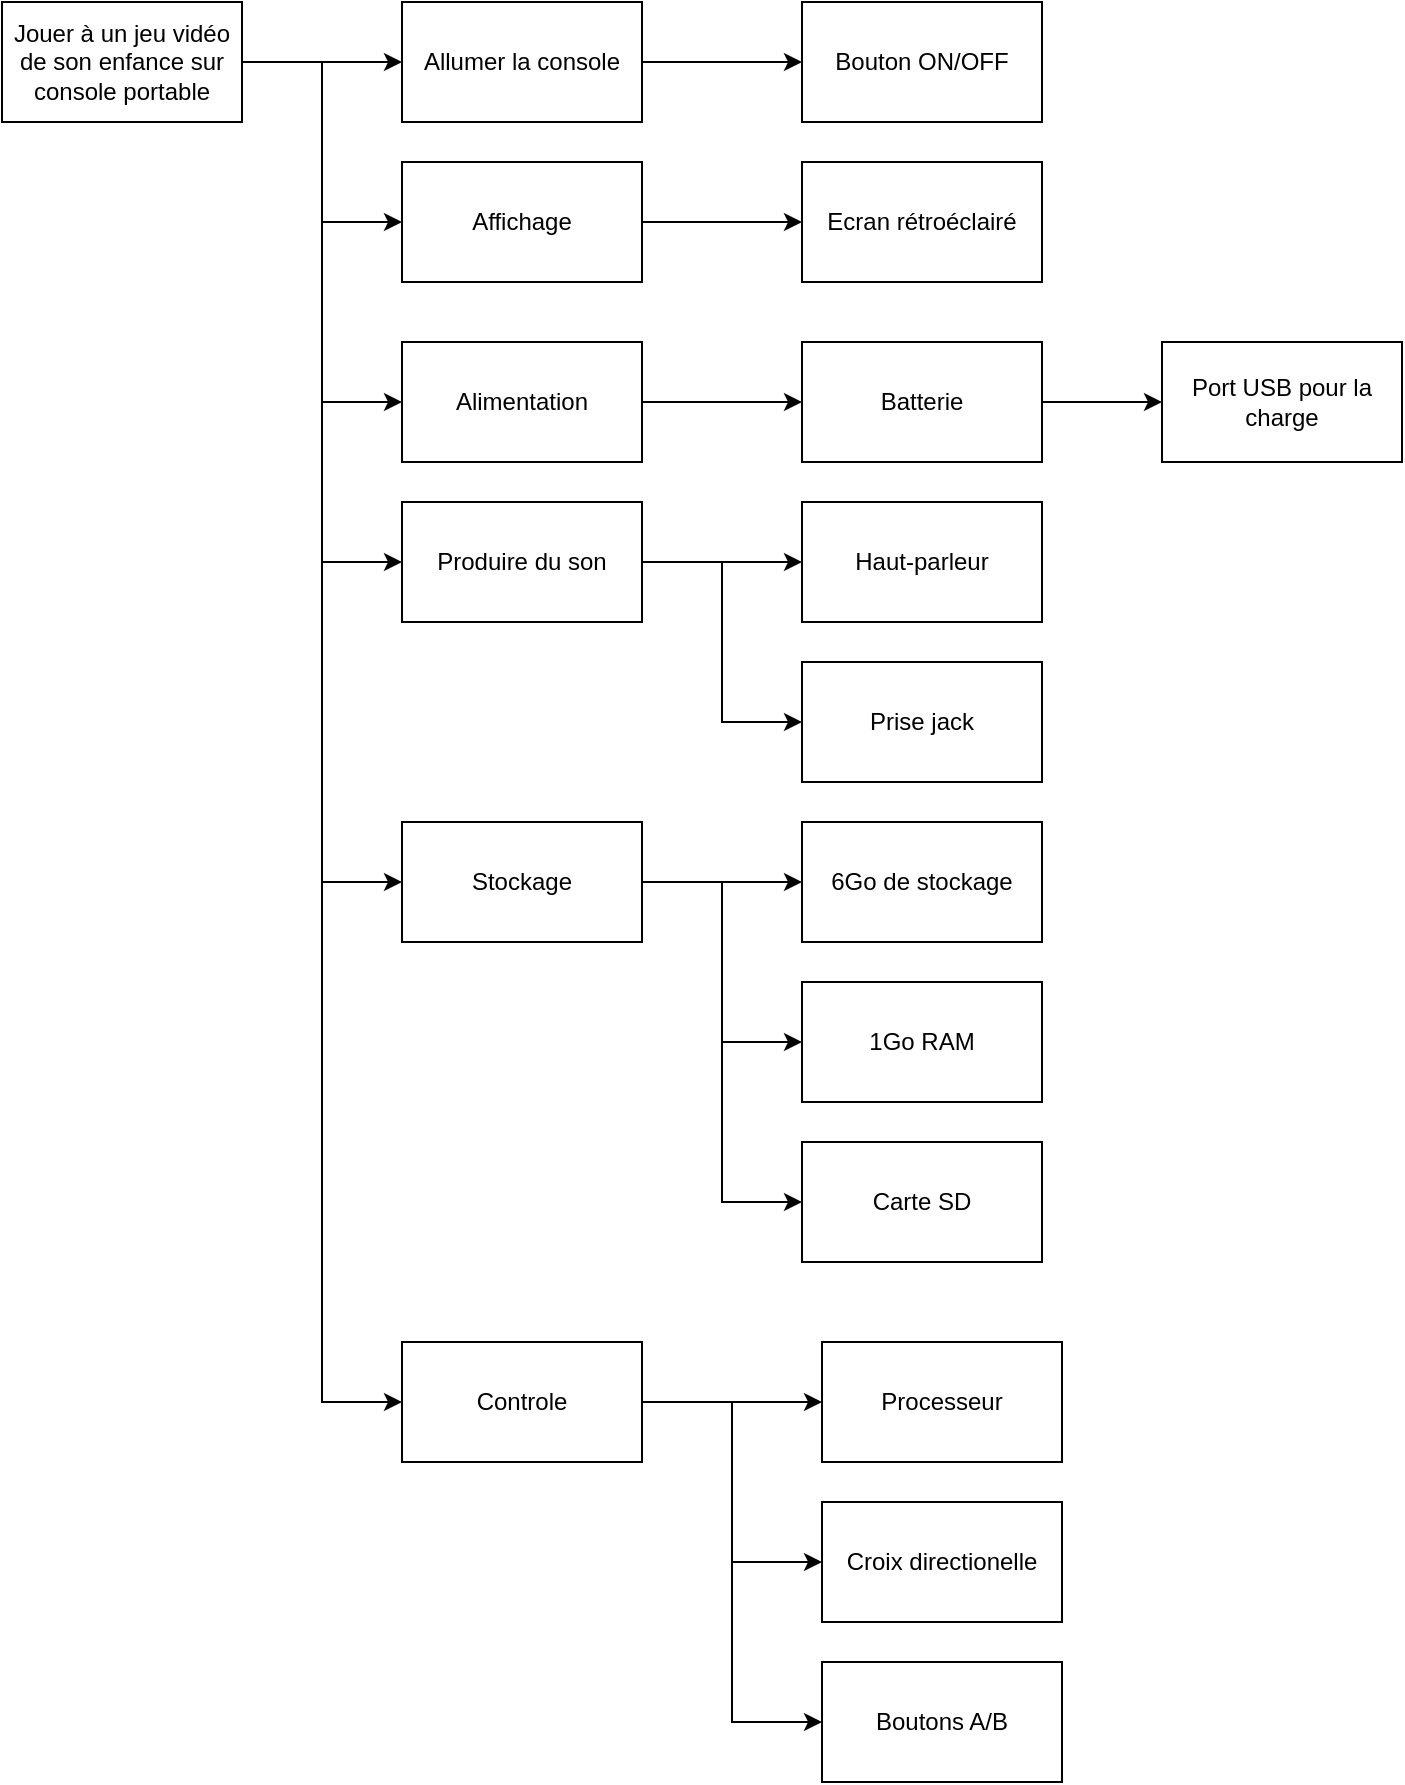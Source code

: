 <mxfile version="24.8.4">
  <diagram name="Page-1" id="2a216829-ef6e-dabb-86c1-c78162f3ba2b">
    <mxGraphModel dx="1434" dy="774" grid="1" gridSize="10" guides="1" tooltips="1" connect="1" arrows="1" fold="1" page="1" pageScale="1" pageWidth="850" pageHeight="1100" background="none" math="0" shadow="0">
      <root>
        <mxCell id="0" />
        <mxCell id="1" parent="0" />
        <mxCell id="ihhawm1Ix_6cRNDinuKR-9" value="" style="edgeStyle=orthogonalEdgeStyle;rounded=0;orthogonalLoop=1;jettySize=auto;html=1;" edge="1" parent="1" source="ihhawm1Ix_6cRNDinuKR-1" target="ihhawm1Ix_6cRNDinuKR-2">
          <mxGeometry relative="1" as="geometry" />
        </mxCell>
        <mxCell id="ihhawm1Ix_6cRNDinuKR-10" style="edgeStyle=orthogonalEdgeStyle;rounded=0;orthogonalLoop=1;jettySize=auto;html=1;exitX=1;exitY=0.5;exitDx=0;exitDy=0;entryX=0;entryY=0.5;entryDx=0;entryDy=0;" edge="1" parent="1" source="ihhawm1Ix_6cRNDinuKR-1" target="ihhawm1Ix_6cRNDinuKR-5">
          <mxGeometry relative="1" as="geometry" />
        </mxCell>
        <mxCell id="ihhawm1Ix_6cRNDinuKR-11" style="edgeStyle=orthogonalEdgeStyle;rounded=0;orthogonalLoop=1;jettySize=auto;html=1;exitX=1;exitY=0.5;exitDx=0;exitDy=0;entryX=0;entryY=0.5;entryDx=0;entryDy=0;" edge="1" parent="1" source="ihhawm1Ix_6cRNDinuKR-1" target="ihhawm1Ix_6cRNDinuKR-6">
          <mxGeometry relative="1" as="geometry" />
        </mxCell>
        <mxCell id="ihhawm1Ix_6cRNDinuKR-12" style="edgeStyle=orthogonalEdgeStyle;rounded=0;orthogonalLoop=1;jettySize=auto;html=1;exitX=1;exitY=0.5;exitDx=0;exitDy=0;entryX=0;entryY=0.5;entryDx=0;entryDy=0;" edge="1" parent="1" source="ihhawm1Ix_6cRNDinuKR-1" target="ihhawm1Ix_6cRNDinuKR-7">
          <mxGeometry relative="1" as="geometry" />
        </mxCell>
        <mxCell id="ihhawm1Ix_6cRNDinuKR-13" style="edgeStyle=orthogonalEdgeStyle;rounded=0;orthogonalLoop=1;jettySize=auto;html=1;exitX=1;exitY=0.5;exitDx=0;exitDy=0;entryX=0;entryY=0.5;entryDx=0;entryDy=0;" edge="1" parent="1" source="ihhawm1Ix_6cRNDinuKR-1" target="ihhawm1Ix_6cRNDinuKR-8">
          <mxGeometry relative="1" as="geometry" />
        </mxCell>
        <mxCell id="ihhawm1Ix_6cRNDinuKR-20" style="edgeStyle=orthogonalEdgeStyle;rounded=0;orthogonalLoop=1;jettySize=auto;html=1;exitX=1;exitY=0.5;exitDx=0;exitDy=0;entryX=0;entryY=0.5;entryDx=0;entryDy=0;" edge="1" parent="1" source="ihhawm1Ix_6cRNDinuKR-1" target="ihhawm1Ix_6cRNDinuKR-19">
          <mxGeometry relative="1" as="geometry" />
        </mxCell>
        <mxCell id="ihhawm1Ix_6cRNDinuKR-1" value="Jouer à un jeu vidéo de son enfance sur console portable" style="rounded=0;whiteSpace=wrap;html=1;" vertex="1" parent="1">
          <mxGeometry x="130" y="70" width="120" height="60" as="geometry" />
        </mxCell>
        <mxCell id="ihhawm1Ix_6cRNDinuKR-18" value="" style="edgeStyle=orthogonalEdgeStyle;rounded=0;orthogonalLoop=1;jettySize=auto;html=1;" edge="1" parent="1" source="ihhawm1Ix_6cRNDinuKR-2" target="ihhawm1Ix_6cRNDinuKR-17">
          <mxGeometry relative="1" as="geometry" />
        </mxCell>
        <mxCell id="ihhawm1Ix_6cRNDinuKR-2" value="Allumer la console" style="rounded=0;whiteSpace=wrap;html=1;" vertex="1" parent="1">
          <mxGeometry x="330" y="70" width="120" height="60" as="geometry" />
        </mxCell>
        <mxCell id="ihhawm1Ix_6cRNDinuKR-4" value="Ecran rétroéclairé" style="whiteSpace=wrap;html=1;" vertex="1" parent="1">
          <mxGeometry x="530" y="150" width="120" height="60" as="geometry" />
        </mxCell>
        <mxCell id="ihhawm1Ix_6cRNDinuKR-16" style="edgeStyle=orthogonalEdgeStyle;rounded=0;orthogonalLoop=1;jettySize=auto;html=1;exitX=1;exitY=0.5;exitDx=0;exitDy=0;entryX=0;entryY=0.5;entryDx=0;entryDy=0;" edge="1" parent="1" source="ihhawm1Ix_6cRNDinuKR-5" target="ihhawm1Ix_6cRNDinuKR-4">
          <mxGeometry relative="1" as="geometry" />
        </mxCell>
        <mxCell id="ihhawm1Ix_6cRNDinuKR-5" value="Affichage" style="whiteSpace=wrap;html=1;" vertex="1" parent="1">
          <mxGeometry x="330" y="150" width="120" height="60" as="geometry" />
        </mxCell>
        <mxCell id="ihhawm1Ix_6cRNDinuKR-42" value="" style="edgeStyle=orthogonalEdgeStyle;rounded=0;orthogonalLoop=1;jettySize=auto;html=1;" edge="1" parent="1" source="ihhawm1Ix_6cRNDinuKR-6" target="ihhawm1Ix_6cRNDinuKR-41">
          <mxGeometry relative="1" as="geometry" />
        </mxCell>
        <mxCell id="ihhawm1Ix_6cRNDinuKR-6" value="Alimentation" style="whiteSpace=wrap;html=1;" vertex="1" parent="1">
          <mxGeometry x="330" y="240" width="120" height="60" as="geometry" />
        </mxCell>
        <mxCell id="ihhawm1Ix_6cRNDinuKR-27" value="" style="edgeStyle=orthogonalEdgeStyle;rounded=0;orthogonalLoop=1;jettySize=auto;html=1;" edge="1" parent="1" source="ihhawm1Ix_6cRNDinuKR-7" target="ihhawm1Ix_6cRNDinuKR-25">
          <mxGeometry relative="1" as="geometry" />
        </mxCell>
        <mxCell id="ihhawm1Ix_6cRNDinuKR-28" style="edgeStyle=orthogonalEdgeStyle;rounded=0;orthogonalLoop=1;jettySize=auto;html=1;exitX=1;exitY=0.5;exitDx=0;exitDy=0;entryX=0;entryY=0.5;entryDx=0;entryDy=0;" edge="1" parent="1" source="ihhawm1Ix_6cRNDinuKR-7" target="ihhawm1Ix_6cRNDinuKR-26">
          <mxGeometry relative="1" as="geometry" />
        </mxCell>
        <mxCell id="ihhawm1Ix_6cRNDinuKR-7" value="Produire du son" style="whiteSpace=wrap;html=1;" vertex="1" parent="1">
          <mxGeometry x="330" y="320" width="120" height="60" as="geometry" />
        </mxCell>
        <mxCell id="ihhawm1Ix_6cRNDinuKR-31" value="" style="edgeStyle=orthogonalEdgeStyle;rounded=0;orthogonalLoop=1;jettySize=auto;html=1;" edge="1" parent="1" source="ihhawm1Ix_6cRNDinuKR-8" target="ihhawm1Ix_6cRNDinuKR-30">
          <mxGeometry relative="1" as="geometry" />
        </mxCell>
        <mxCell id="ihhawm1Ix_6cRNDinuKR-33" style="edgeStyle=orthogonalEdgeStyle;rounded=0;orthogonalLoop=1;jettySize=auto;html=1;exitX=1;exitY=0.5;exitDx=0;exitDy=0;entryX=0;entryY=0.5;entryDx=0;entryDy=0;" edge="1" parent="1" source="ihhawm1Ix_6cRNDinuKR-8" target="ihhawm1Ix_6cRNDinuKR-32">
          <mxGeometry relative="1" as="geometry" />
        </mxCell>
        <mxCell id="ihhawm1Ix_6cRNDinuKR-40" style="edgeStyle=orthogonalEdgeStyle;rounded=0;orthogonalLoop=1;jettySize=auto;html=1;exitX=1;exitY=0.5;exitDx=0;exitDy=0;entryX=0;entryY=0.5;entryDx=0;entryDy=0;" edge="1" parent="1" source="ihhawm1Ix_6cRNDinuKR-8" target="ihhawm1Ix_6cRNDinuKR-39">
          <mxGeometry relative="1" as="geometry" />
        </mxCell>
        <mxCell id="ihhawm1Ix_6cRNDinuKR-8" value="Stockage" style="whiteSpace=wrap;html=1;" vertex="1" parent="1">
          <mxGeometry x="330" y="480" width="120" height="60" as="geometry" />
        </mxCell>
        <mxCell id="ihhawm1Ix_6cRNDinuKR-17" value="Bouton ON/OFF" style="whiteSpace=wrap;html=1;" vertex="1" parent="1">
          <mxGeometry x="530" y="70" width="120" height="60" as="geometry" />
        </mxCell>
        <mxCell id="ihhawm1Ix_6cRNDinuKR-34" value="" style="edgeStyle=orthogonalEdgeStyle;rounded=0;orthogonalLoop=1;jettySize=auto;html=1;" edge="1" parent="1" source="ihhawm1Ix_6cRNDinuKR-19" target="ihhawm1Ix_6cRNDinuKR-29">
          <mxGeometry relative="1" as="geometry" />
        </mxCell>
        <mxCell id="ihhawm1Ix_6cRNDinuKR-37" style="edgeStyle=orthogonalEdgeStyle;rounded=0;orthogonalLoop=1;jettySize=auto;html=1;exitX=1;exitY=0.5;exitDx=0;exitDy=0;entryX=0;entryY=0.5;entryDx=0;entryDy=0;" edge="1" parent="1" source="ihhawm1Ix_6cRNDinuKR-19" target="ihhawm1Ix_6cRNDinuKR-35">
          <mxGeometry relative="1" as="geometry" />
        </mxCell>
        <mxCell id="ihhawm1Ix_6cRNDinuKR-38" style="edgeStyle=orthogonalEdgeStyle;rounded=0;orthogonalLoop=1;jettySize=auto;html=1;exitX=1;exitY=0.5;exitDx=0;exitDy=0;entryX=0;entryY=0.5;entryDx=0;entryDy=0;" edge="1" parent="1" source="ihhawm1Ix_6cRNDinuKR-19" target="ihhawm1Ix_6cRNDinuKR-36">
          <mxGeometry relative="1" as="geometry" />
        </mxCell>
        <mxCell id="ihhawm1Ix_6cRNDinuKR-19" value="Controle" style="whiteSpace=wrap;html=1;" vertex="1" parent="1">
          <mxGeometry x="330" y="740" width="120" height="60" as="geometry" />
        </mxCell>
        <mxCell id="ihhawm1Ix_6cRNDinuKR-23" value="Port USB pour la charge" style="whiteSpace=wrap;html=1;" vertex="1" parent="1">
          <mxGeometry x="710" y="240" width="120" height="60" as="geometry" />
        </mxCell>
        <mxCell id="ihhawm1Ix_6cRNDinuKR-25" value="Haut-parleur" style="whiteSpace=wrap;html=1;" vertex="1" parent="1">
          <mxGeometry x="530" y="320" width="120" height="60" as="geometry" />
        </mxCell>
        <mxCell id="ihhawm1Ix_6cRNDinuKR-26" value="Prise jack" style="whiteSpace=wrap;html=1;" vertex="1" parent="1">
          <mxGeometry x="530" y="400" width="120" height="60" as="geometry" />
        </mxCell>
        <mxCell id="ihhawm1Ix_6cRNDinuKR-29" value="Processeur" style="whiteSpace=wrap;html=1;" vertex="1" parent="1">
          <mxGeometry x="540" y="740" width="120" height="60" as="geometry" />
        </mxCell>
        <mxCell id="ihhawm1Ix_6cRNDinuKR-30" value="6Go de stockage" style="whiteSpace=wrap;html=1;" vertex="1" parent="1">
          <mxGeometry x="530" y="480" width="120" height="60" as="geometry" />
        </mxCell>
        <mxCell id="ihhawm1Ix_6cRNDinuKR-32" value="1Go RAM" style="whiteSpace=wrap;html=1;" vertex="1" parent="1">
          <mxGeometry x="530" y="560" width="120" height="60" as="geometry" />
        </mxCell>
        <mxCell id="ihhawm1Ix_6cRNDinuKR-35" value="Croix directionelle" style="whiteSpace=wrap;html=1;" vertex="1" parent="1">
          <mxGeometry x="540" y="820" width="120" height="60" as="geometry" />
        </mxCell>
        <mxCell id="ihhawm1Ix_6cRNDinuKR-36" value="Boutons A/B" style="whiteSpace=wrap;html=1;" vertex="1" parent="1">
          <mxGeometry x="540" y="900" width="120" height="60" as="geometry" />
        </mxCell>
        <mxCell id="ihhawm1Ix_6cRNDinuKR-39" value="Carte SD" style="whiteSpace=wrap;html=1;" vertex="1" parent="1">
          <mxGeometry x="530" y="640" width="120" height="60" as="geometry" />
        </mxCell>
        <mxCell id="ihhawm1Ix_6cRNDinuKR-43" value="" style="edgeStyle=orthogonalEdgeStyle;rounded=0;orthogonalLoop=1;jettySize=auto;html=1;" edge="1" parent="1" source="ihhawm1Ix_6cRNDinuKR-41" target="ihhawm1Ix_6cRNDinuKR-23">
          <mxGeometry relative="1" as="geometry" />
        </mxCell>
        <mxCell id="ihhawm1Ix_6cRNDinuKR-41" value="Batterie" style="whiteSpace=wrap;html=1;" vertex="1" parent="1">
          <mxGeometry x="530" y="240" width="120" height="60" as="geometry" />
        </mxCell>
      </root>
    </mxGraphModel>
  </diagram>
</mxfile>
